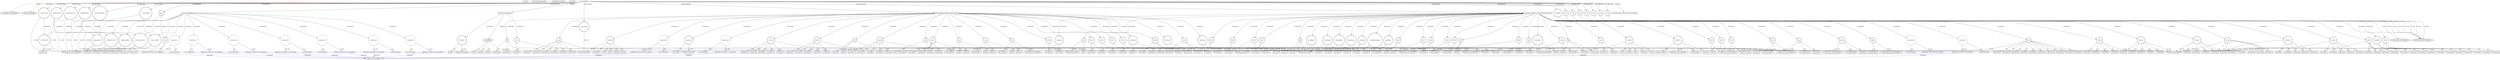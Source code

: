 digraph {
baseInfo[graphId=3269,category="extension_graph",isAnonymous=false,possibleRelation=true]
frameworkRelatedTypesInfo[0="javafx.application.Application",1="javafx.fxml.Initializable"]
possibleCollaborationsInfo[0="3269~CLIENT_METHOD_DECLARATION-INSTANTIATION-~javafx.application.Application javafx.fxml.Initializable ~javafx.event.EventHandler ~false~true"]
locationInfo[projectName="jasonwr-jhuep_ent_web_dev",filePath="/jasonwr-jhuep_ent_web_dev/jhuep_ent_web_dev-master/src/hw10/main/Retail.java",contextSignature="Retail",graphId="3269"]
0[label="hw10.main.Retail",vertexType="ROOT_CLIENT_CLASS_DECLARATION",isFrameworkType=false,color=red]
1[label="javafx.application.Application",vertexType="FRAMEWORK_CLASS_TYPE",isFrameworkType=true,peripheries=2]
2[label="javafx.fxml.Initializable",vertexType="FRAMEWORK_INTERFACE_TYPE",isFrameworkType=true,peripheries=2]
3[label="customerAddNew",vertexType="FIELD_DECLARATION",isFrameworkType=true,peripheries=2,shape=circle]
4[label="javafx.scene.control.MenuItem",vertexType="FRAMEWORK_CLASS_TYPE",isFrameworkType=true,peripheries=2]
5[label="customerListAll",vertexType="FIELD_DECLARATION",isFrameworkType=true,peripheries=2,shape=circle]
7[label="employeeAddNew",vertexType="FIELD_DECLARATION",isFrameworkType=true,peripheries=2,shape=circle]
9[label="employeeListAll",vertexType="FIELD_DECLARATION",isFrameworkType=true,peripheries=2,shape=circle]
11[label="merchandiseAddNew",vertexType="FIELD_DECLARATION",isFrameworkType=true,peripheries=2,shape=circle]
13[label="merchandiseListAll",vertexType="FIELD_DECLARATION",isFrameworkType=true,peripheries=2,shape=circle]
15[label="miexit",vertexType="FIELD_DECLARATION",isFrameworkType=true,peripheries=2,shape=circle]
17[label="primaryStage",vertexType="FIELD_DECLARATION",isFrameworkType=true,peripheries=2,shape=circle]
18[label="javafx.stage.Stage",vertexType="FRAMEWORK_CLASS_TYPE",isFrameworkType=true,peripheries=2]
19[label="retailtable",vertexType="FIELD_DECLARATION",isFrameworkType=true,peripheries=2,shape=circle]
20[label="javafx.scene.control.TableView",vertexType="FRAMEWORK_CLASS_TYPE",isFrameworkType=true,peripheries=2]
21[label="tcCol0",vertexType="FIELD_DECLARATION",isFrameworkType=true,peripheries=2,shape=circle]
22[label="javafx.scene.control.TableColumn",vertexType="FRAMEWORK_CLASS_TYPE",isFrameworkType=true,peripheries=2]
23[label="tcCol1",vertexType="FIELD_DECLARATION",isFrameworkType=true,peripheries=2,shape=circle]
25[label="tcCol2",vertexType="FIELD_DECLARATION",isFrameworkType=true,peripheries=2,shape=circle]
27[label="tcCol3",vertexType="FIELD_DECLARATION",isFrameworkType=true,peripheries=2,shape=circle]
29[label="tcCol4",vertexType="FIELD_DECLARATION",isFrameworkType=true,peripheries=2,shape=circle]
31[label="tcCol5",vertexType="FIELD_DECLARATION",isFrameworkType=true,peripheries=2,shape=circle]
33[label="tcCol6",vertexType="FIELD_DECLARATION",isFrameworkType=true,peripheries=2,shape=circle]
35[label="void start(javafx.stage.Stage)",vertexType="OVERRIDING_METHOD_DECLARATION",isFrameworkType=false,shape=box]
36[label="primaryStage",vertexType="PARAMETER_DECLARATION",isFrameworkType=true,peripheries=2]
38[label="FXMLLoader",vertexType="VARIABLE_EXPRESION",isFrameworkType=true,peripheries=2,shape=circle]
40[label="javafx.fxml.FXMLLoader",vertexType="FRAMEWORK_CLASS_TYPE",isFrameworkType=true,peripheries=2]
39[label="load()",vertexType="INSIDE_CALL",isFrameworkType=true,peripheries=2,shape=box]
42[label="scene",vertexType="VARIABLE_EXPRESION",isFrameworkType=true,peripheries=2,shape=circle]
43[label="javafx.scene.Scene",vertexType="FRAMEWORK_CLASS_TYPE",isFrameworkType=true,peripheries=2]
41[label="new Scene()",vertexType="CONSTRUCTOR_CALL",isFrameworkType=true,peripheries=2]
45[label="setScene()",vertexType="INSIDE_CALL",isFrameworkType=true,peripheries=2,shape=box]
47[label="setTitle()",vertexType="INSIDE_CALL",isFrameworkType=true,peripheries=2,shape=box]
49[label="show()",vertexType="INSIDE_CALL",isFrameworkType=true,peripheries=2,shape=box]
50[label="void initialize(java.net.URL,java.util.ResourceBundle)",vertexType="OVERRIDING_METHOD_DECLARATION",isFrameworkType=false,shape=box]
51[label="void popupPersonAddNew(java.lang.String,boolean,boolean)",vertexType="CLIENT_METHOD_DECLARATION",isFrameworkType=false,shape=box]
53[label="newStage",vertexType="VARIABLE_EXPRESION",isFrameworkType=true,peripheries=2,shape=circle]
52[label="new Stage()",vertexType="CONSTRUCTOR_CALL",isFrameworkType=true,peripheries=2]
56[label="comp",vertexType="VARIABLE_EXPRESION",isFrameworkType=true,peripheries=2,shape=circle]
57[label="javafx.scene.layout.VBox",vertexType="FRAMEWORK_CLASS_TYPE",isFrameworkType=true,peripheries=2]
55[label="new VBox()",vertexType="CONSTRUCTOR_CALL",isFrameworkType=true,peripheries=2]
59[label="titlebox",vertexType="VARIABLE_EXPRESION",isFrameworkType=true,peripheries=2,shape=circle]
60[label="javafx.scene.layout.HBox",vertexType="FRAMEWORK_CLASS_TYPE",isFrameworkType=true,peripheries=2]
58[label="new HBox()",vertexType="CONSTRUCTOR_CALL",isFrameworkType=true,peripheries=2]
62[label="setPadding()",vertexType="INSIDE_CALL",isFrameworkType=true,peripheries=2,shape=box]
64[label="VAR9",vertexType="VARIABLE_EXPRESION",isFrameworkType=true,peripheries=2,shape=circle]
65[label="javafx.geometry.Insets",vertexType="FRAMEWORK_CLASS_TYPE",isFrameworkType=true,peripheries=2]
63[label="new Insets()",vertexType="CONSTRUCTOR_CALL",isFrameworkType=true,peripheries=2]
67[label="setSpacing()",vertexType="INSIDE_CALL",isFrameworkType=true,peripheries=2,shape=box]
69[label="title",vertexType="VARIABLE_EXPRESION",isFrameworkType=true,peripheries=2,shape=circle]
70[label="javafx.scene.text.Text",vertexType="FRAMEWORK_CLASS_TYPE",isFrameworkType=true,peripheries=2]
68[label="new Text()",vertexType="CONSTRUCTOR_CALL",isFrameworkType=true,peripheries=2]
72[label="setFont()",vertexType="INSIDE_CALL",isFrameworkType=true,peripheries=2,shape=box]
73[label="Font",vertexType="VARIABLE_EXPRESION",isFrameworkType=true,peripheries=2,shape=circle]
75[label="javafx.scene.text.Font",vertexType="FRAMEWORK_CLASS_TYPE",isFrameworkType=true,peripheries=2]
74[label="font()",vertexType="INSIDE_CALL",isFrameworkType=true,peripheries=2,shape=box]
77[label="getChildren()",vertexType="INSIDE_CALL",isFrameworkType=true,peripheries=2,shape=box]
79[label="fnamebox",vertexType="VARIABLE_EXPRESION",isFrameworkType=true,peripheries=2,shape=circle]
78[label="new HBox()",vertexType="CONSTRUCTOR_CALL",isFrameworkType=true,peripheries=2]
82[label="setPadding()",vertexType="INSIDE_CALL",isFrameworkType=true,peripheries=2,shape=box]
84[label="VAR17",vertexType="VARIABLE_EXPRESION",isFrameworkType=true,peripheries=2,shape=circle]
83[label="new Insets()",vertexType="CONSTRUCTOR_CALL",isFrameworkType=true,peripheries=2]
87[label="setSpacing()",vertexType="INSIDE_CALL",isFrameworkType=true,peripheries=2,shape=box]
89[label="fnameDisplay",vertexType="VARIABLE_EXPRESION",isFrameworkType=true,peripheries=2,shape=circle]
88[label="new Text()",vertexType="CONSTRUCTOR_CALL",isFrameworkType=true,peripheries=2]
92[label="fname",vertexType="VARIABLE_EXPRESION",isFrameworkType=true,peripheries=2,shape=circle]
93[label="javafx.scene.control.TextField",vertexType="FRAMEWORK_CLASS_TYPE",isFrameworkType=true,peripheries=2]
91[label="new TextField()",vertexType="CONSTRUCTOR_CALL",isFrameworkType=true,peripheries=2]
95[label="getChildren()",vertexType="INSIDE_CALL",isFrameworkType=true,peripheries=2,shape=box]
97[label="getChildren()",vertexType="INSIDE_CALL",isFrameworkType=true,peripheries=2,shape=box]
99[label="lnamebox",vertexType="VARIABLE_EXPRESION",isFrameworkType=true,peripheries=2,shape=circle]
98[label="new HBox()",vertexType="CONSTRUCTOR_CALL",isFrameworkType=true,peripheries=2]
102[label="setPadding()",vertexType="INSIDE_CALL",isFrameworkType=true,peripheries=2,shape=box]
104[label="VAR25",vertexType="VARIABLE_EXPRESION",isFrameworkType=true,peripheries=2,shape=circle]
103[label="new Insets()",vertexType="CONSTRUCTOR_CALL",isFrameworkType=true,peripheries=2]
107[label="setSpacing()",vertexType="INSIDE_CALL",isFrameworkType=true,peripheries=2,shape=box]
109[label="lnameDisplay",vertexType="VARIABLE_EXPRESION",isFrameworkType=true,peripheries=2,shape=circle]
108[label="new Text()",vertexType="CONSTRUCTOR_CALL",isFrameworkType=true,peripheries=2]
112[label="lname",vertexType="VARIABLE_EXPRESION",isFrameworkType=true,peripheries=2,shape=circle]
111[label="new TextField()",vertexType="CONSTRUCTOR_CALL",isFrameworkType=true,peripheries=2]
115[label="getChildren()",vertexType="INSIDE_CALL",isFrameworkType=true,peripheries=2,shape=box]
117[label="getChildren()",vertexType="INSIDE_CALL",isFrameworkType=true,peripheries=2,shape=box]
119[label="citybox",vertexType="VARIABLE_EXPRESION",isFrameworkType=true,peripheries=2,shape=circle]
118[label="new HBox()",vertexType="CONSTRUCTOR_CALL",isFrameworkType=true,peripheries=2]
122[label="setPadding()",vertexType="INSIDE_CALL",isFrameworkType=true,peripheries=2,shape=box]
124[label="VAR33",vertexType="VARIABLE_EXPRESION",isFrameworkType=true,peripheries=2,shape=circle]
123[label="new Insets()",vertexType="CONSTRUCTOR_CALL",isFrameworkType=true,peripheries=2]
127[label="setSpacing()",vertexType="INSIDE_CALL",isFrameworkType=true,peripheries=2,shape=box]
129[label="cityDisplay",vertexType="VARIABLE_EXPRESION",isFrameworkType=true,peripheries=2,shape=circle]
128[label="new Text()",vertexType="CONSTRUCTOR_CALL",isFrameworkType=true,peripheries=2]
132[label="city",vertexType="VARIABLE_EXPRESION",isFrameworkType=true,peripheries=2,shape=circle]
131[label="new TextField()",vertexType="CONSTRUCTOR_CALL",isFrameworkType=true,peripheries=2]
135[label="getChildren()",vertexType="INSIDE_CALL",isFrameworkType=true,peripheries=2,shape=box]
137[label="getChildren()",vertexType="INSIDE_CALL",isFrameworkType=true,peripheries=2,shape=box]
139[label="addressbox",vertexType="VARIABLE_EXPRESION",isFrameworkType=true,peripheries=2,shape=circle]
138[label="new HBox()",vertexType="CONSTRUCTOR_CALL",isFrameworkType=true,peripheries=2]
142[label="setPadding()",vertexType="INSIDE_CALL",isFrameworkType=true,peripheries=2,shape=box]
144[label="VAR41",vertexType="VARIABLE_EXPRESION",isFrameworkType=true,peripheries=2,shape=circle]
143[label="new Insets()",vertexType="CONSTRUCTOR_CALL",isFrameworkType=true,peripheries=2]
147[label="setSpacing()",vertexType="INSIDE_CALL",isFrameworkType=true,peripheries=2,shape=box]
149[label="streetAddressDisplay",vertexType="VARIABLE_EXPRESION",isFrameworkType=true,peripheries=2,shape=circle]
148[label="new Text()",vertexType="CONSTRUCTOR_CALL",isFrameworkType=true,peripheries=2]
152[label="streetAddress",vertexType="VARIABLE_EXPRESION",isFrameworkType=true,peripheries=2,shape=circle]
151[label="new TextField()",vertexType="CONSTRUCTOR_CALL",isFrameworkType=true,peripheries=2]
155[label="getChildren()",vertexType="INSIDE_CALL",isFrameworkType=true,peripheries=2,shape=box]
157[label="getChildren()",vertexType="INSIDE_CALL",isFrameworkType=true,peripheries=2,shape=box]
159[label="statebox",vertexType="VARIABLE_EXPRESION",isFrameworkType=true,peripheries=2,shape=circle]
158[label="new HBox()",vertexType="CONSTRUCTOR_CALL",isFrameworkType=true,peripheries=2]
162[label="stateDisplay",vertexType="VARIABLE_EXPRESION",isFrameworkType=true,peripheries=2,shape=circle]
161[label="new Text()",vertexType="CONSTRUCTOR_CALL",isFrameworkType=true,peripheries=2]
165[label="statesMenu",vertexType="VARIABLE_EXPRESION",isFrameworkType=true,peripheries=2,shape=circle]
166[label="javafx.scene.control.ChoiceBox",vertexType="FRAMEWORK_CLASS_TYPE",isFrameworkType=true,peripheries=2]
164[label="new ChoiceBox()",vertexType="CONSTRUCTOR_CALL",isFrameworkType=true,peripheries=2]
167[label="VAR50",vertexType="VARIABLE_EXPRESION",isFrameworkType=true,peripheries=2,shape=circle]
169[label="javafx.collections.ObservableList",vertexType="FRAMEWORK_INTERFACE_TYPE",isFrameworkType=true,peripheries=2]
168[label="addAll()",vertexType="INSIDE_CALL",isFrameworkType=true,peripheries=2,shape=box]
171[label="getItems()",vertexType="INSIDE_CALL",isFrameworkType=true,peripheries=2,shape=box]
173[label="setPadding()",vertexType="INSIDE_CALL",isFrameworkType=true,peripheries=2,shape=box]
175[label="VAR53",vertexType="VARIABLE_EXPRESION",isFrameworkType=true,peripheries=2,shape=circle]
174[label="new Insets()",vertexType="CONSTRUCTOR_CALL",isFrameworkType=true,peripheries=2]
178[label="setSpacing()",vertexType="INSIDE_CALL",isFrameworkType=true,peripheries=2,shape=box]
180[label="getChildren()",vertexType="INSIDE_CALL",isFrameworkType=true,peripheries=2,shape=box]
182[label="getChildren()",vertexType="INSIDE_CALL",isFrameworkType=true,peripheries=2,shape=box]
184[label="zipbox",vertexType="VARIABLE_EXPRESION",isFrameworkType=true,peripheries=2,shape=circle]
183[label="new HBox()",vertexType="CONSTRUCTOR_CALL",isFrameworkType=true,peripheries=2]
187[label="setPadding()",vertexType="INSIDE_CALL",isFrameworkType=true,peripheries=2,shape=box]
189[label="VAR59",vertexType="VARIABLE_EXPRESION",isFrameworkType=true,peripheries=2,shape=circle]
188[label="new Insets()",vertexType="CONSTRUCTOR_CALL",isFrameworkType=true,peripheries=2]
192[label="setSpacing()",vertexType="INSIDE_CALL",isFrameworkType=true,peripheries=2,shape=box]
194[label="zipcode",vertexType="VARIABLE_EXPRESION",isFrameworkType=true,peripheries=2,shape=circle]
193[label="new TextField()",vertexType="CONSTRUCTOR_CALL",isFrameworkType=true,peripheries=2]
197[label="zipcodeDisplay",vertexType="VARIABLE_EXPRESION",isFrameworkType=true,peripheries=2,shape=circle]
196[label="new Text()",vertexType="CONSTRUCTOR_CALL",isFrameworkType=true,peripheries=2]
200[label="getChildren()",vertexType="INSIDE_CALL",isFrameworkType=true,peripheries=2,shape=box]
202[label="getChildren()",vertexType="INSIDE_CALL",isFrameworkType=true,peripheries=2,shape=box]
204[label="genderbox",vertexType="VARIABLE_EXPRESION",isFrameworkType=true,peripheries=2,shape=circle]
203[label="new HBox()",vertexType="CONSTRUCTOR_CALL",isFrameworkType=true,peripheries=2]
207[label="setPadding()",vertexType="INSIDE_CALL",isFrameworkType=true,peripheries=2,shape=box]
209[label="VAR67",vertexType="VARIABLE_EXPRESION",isFrameworkType=true,peripheries=2,shape=circle]
208[label="new Insets()",vertexType="CONSTRUCTOR_CALL",isFrameworkType=true,peripheries=2]
212[label="setSpacing()",vertexType="INSIDE_CALL",isFrameworkType=true,peripheries=2,shape=box]
214[label="genderDisplay",vertexType="VARIABLE_EXPRESION",isFrameworkType=true,peripheries=2,shape=circle]
213[label="new Text()",vertexType="CONSTRUCTOR_CALL",isFrameworkType=true,peripheries=2]
217[label="male",vertexType="VARIABLE_EXPRESION",isFrameworkType=true,peripheries=2,shape=circle]
218[label="javafx.scene.control.RadioButton",vertexType="FRAMEWORK_CLASS_TYPE",isFrameworkType=true,peripheries=2]
216[label="new RadioButton()",vertexType="CONSTRUCTOR_CALL",isFrameworkType=true,peripheries=2]
220[label="setSelected()",vertexType="INSIDE_CALL",isFrameworkType=true,peripheries=2,shape=box]
222[label="female",vertexType="VARIABLE_EXPRESION",isFrameworkType=true,peripheries=2,shape=circle]
221[label="new RadioButton()",vertexType="CONSTRUCTOR_CALL",isFrameworkType=true,peripheries=2]
225[label="genders",vertexType="VARIABLE_EXPRESION",isFrameworkType=true,peripheries=2,shape=circle]
226[label="javafx.scene.control.ToggleGroup",vertexType="FRAMEWORK_CLASS_TYPE",isFrameworkType=true,peripheries=2]
224[label="new ToggleGroup()",vertexType="CONSTRUCTOR_CALL",isFrameworkType=true,peripheries=2]
227[label="VAR74",vertexType="VARIABLE_EXPRESION",isFrameworkType=true,peripheries=2,shape=circle]
228[label="addAll()",vertexType="INSIDE_CALL",isFrameworkType=true,peripheries=2,shape=box]
231[label="getToggles()",vertexType="INSIDE_CALL",isFrameworkType=true,peripheries=2,shape=box]
233[label="getChildren()",vertexType="INSIDE_CALL",isFrameworkType=true,peripheries=2,shape=box]
234[label="VAR77",vertexType="VARIABLE_EXPRESION",isFrameworkType=true,peripheries=2,shape=circle]
235[label="addAll()",vertexType="INSIDE_CALL",isFrameworkType=true,peripheries=2,shape=box]
238[label="getChildren()",vertexType="INSIDE_CALL",isFrameworkType=true,peripheries=2,shape=box]
240[label="buttons",vertexType="VARIABLE_EXPRESION",isFrameworkType=true,peripheries=2,shape=circle]
239[label="new HBox()",vertexType="CONSTRUCTOR_CALL",isFrameworkType=true,peripheries=2]
243[label="setPadding()",vertexType="INSIDE_CALL",isFrameworkType=true,peripheries=2,shape=box]
245[label="VAR81",vertexType="VARIABLE_EXPRESION",isFrameworkType=true,peripheries=2,shape=circle]
244[label="new Insets()",vertexType="CONSTRUCTOR_CALL",isFrameworkType=true,peripheries=2]
248[label="setSpacing()",vertexType="INSIDE_CALL",isFrameworkType=true,peripheries=2,shape=box]
250[label="ok",vertexType="VARIABLE_EXPRESION",isFrameworkType=true,peripheries=2,shape=circle]
251[label="javafx.scene.control.Button",vertexType="FRAMEWORK_CLASS_TYPE",isFrameworkType=true,peripheries=2]
249[label="new Button()",vertexType="CONSTRUCTOR_CALL",isFrameworkType=true,peripheries=2]
253[label="setOnAction()",vertexType="INSIDE_CALL",isFrameworkType=true,peripheries=2,shape=box]
255[label="anonymous85",vertexType="VARIABLE_EXPRESION",isFrameworkType=false,shape=circle]
256[label="REFERENCE_ANONYMOUS_DECLARATION",vertexType="REFERENCE_ANONYMOUS_DECLARATION",isFrameworkType=false,color=blue]
257[label="javafx.event.EventHandler",vertexType="FRAMEWORK_INTERFACE_TYPE",isFrameworkType=true,peripheries=2]
254[label="new EventHandler()",vertexType="CONSTRUCTOR_CALL",isFrameworkType=false]
259[label="isSelected()",vertexType="INSIDE_CALL",isFrameworkType=true,peripheries=2,shape=box]
261[label="getText()",vertexType="INSIDE_CALL",isFrameworkType=true,peripheries=2,shape=box]
263[label="getText()",vertexType="INSIDE_CALL",isFrameworkType=true,peripheries=2,shape=box]
265[label="getText()",vertexType="INSIDE_CALL",isFrameworkType=true,peripheries=2,shape=box]
267[label="getText()",vertexType="INSIDE_CALL",isFrameworkType=true,peripheries=2,shape=box]
268[label="VAR91",vertexType="VARIABLE_EXPRESION",isFrameworkType=true,peripheries=2,shape=circle]
270[label="javafx.scene.control.SelectionModel",vertexType="FRAMEWORK_CLASS_TYPE",isFrameworkType=true,peripheries=2]
269[label="getSelectedItem()",vertexType="INSIDE_CALL",isFrameworkType=true,peripheries=2,shape=box]
272[label="getSelectionModel()",vertexType="INSIDE_CALL",isFrameworkType=true,peripheries=2,shape=box]
274[label="getText()",vertexType="INSIDE_CALL",isFrameworkType=true,peripheries=2,shape=box]
276[label="close()",vertexType="INSIDE_CALL",isFrameworkType=true,peripheries=2,shape=box]
278[label="cancel",vertexType="VARIABLE_EXPRESION",isFrameworkType=true,peripheries=2,shape=circle]
277[label="new Button()",vertexType="CONSTRUCTOR_CALL",isFrameworkType=true,peripheries=2]
281[label="setOnAction()",vertexType="INSIDE_CALL",isFrameworkType=true,peripheries=2,shape=box]
283[label="anonymous97",vertexType="VARIABLE_EXPRESION",isFrameworkType=false,shape=circle]
284[label="REFERENCE_ANONYMOUS_DECLARATION",vertexType="REFERENCE_ANONYMOUS_DECLARATION",isFrameworkType=false,color=blue]
282[label="new EventHandler()",vertexType="CONSTRUCTOR_CALL",isFrameworkType=false]
287[label="close()",vertexType="INSIDE_CALL",isFrameworkType=true,peripheries=2,shape=box]
289[label="getChildren()",vertexType="INSIDE_CALL",isFrameworkType=true,peripheries=2,shape=box]
291[label="getChildren()",vertexType="INSIDE_CALL",isFrameworkType=true,peripheries=2,shape=box]
293[label="getChildren()",vertexType="INSIDE_CALL",isFrameworkType=true,peripheries=2,shape=box]
295[label="getChildren()",vertexType="INSIDE_CALL",isFrameworkType=true,peripheries=2,shape=box]
297[label="getChildren()",vertexType="INSIDE_CALL",isFrameworkType=true,peripheries=2,shape=box]
299[label="getChildren()",vertexType="INSIDE_CALL",isFrameworkType=true,peripheries=2,shape=box]
301[label="getChildren()",vertexType="INSIDE_CALL",isFrameworkType=true,peripheries=2,shape=box]
303[label="getChildren()",vertexType="INSIDE_CALL",isFrameworkType=true,peripheries=2,shape=box]
305[label="getChildren()",vertexType="INSIDE_CALL",isFrameworkType=true,peripheries=2,shape=box]
307[label="getChildren()",vertexType="INSIDE_CALL",isFrameworkType=true,peripheries=2,shape=box]
309[label="getChildren()",vertexType="INSIDE_CALL",isFrameworkType=true,peripheries=2,shape=box]
311[label="stageScene",vertexType="VARIABLE_EXPRESION",isFrameworkType=true,peripheries=2,shape=circle]
310[label="new Scene()",vertexType="CONSTRUCTOR_CALL",isFrameworkType=true,peripheries=2]
314[label="setScene()",vertexType="INSIDE_CALL",isFrameworkType=true,peripheries=2,shape=box]
316[label="show()",vertexType="INSIDE_CALL",isFrameworkType=true,peripheries=2,shape=box]
410[label="void popupMerchandiseAddNew(java.lang.String)",vertexType="CLIENT_METHOD_DECLARATION",isFrameworkType=false,shape=box]
412[label="newStage",vertexType="VARIABLE_EXPRESION",isFrameworkType=true,peripheries=2,shape=circle]
411[label="new Stage()",vertexType="CONSTRUCTOR_CALL",isFrameworkType=true,peripheries=2]
415[label="comp",vertexType="VARIABLE_EXPRESION",isFrameworkType=true,peripheries=2,shape=circle]
414[label="new VBox()",vertexType="CONSTRUCTOR_CALL",isFrameworkType=true,peripheries=2]
418[label="titlebox",vertexType="VARIABLE_EXPRESION",isFrameworkType=true,peripheries=2,shape=circle]
417[label="new HBox()",vertexType="CONSTRUCTOR_CALL",isFrameworkType=true,peripheries=2]
421[label="setPadding()",vertexType="INSIDE_CALL",isFrameworkType=true,peripheries=2,shape=box]
423[label="VAR150",vertexType="VARIABLE_EXPRESION",isFrameworkType=true,peripheries=2,shape=circle]
422[label="new Insets()",vertexType="CONSTRUCTOR_CALL",isFrameworkType=true,peripheries=2]
426[label="setSpacing()",vertexType="INSIDE_CALL",isFrameworkType=true,peripheries=2,shape=box]
428[label="title",vertexType="VARIABLE_EXPRESION",isFrameworkType=true,peripheries=2,shape=circle]
427[label="new Text()",vertexType="CONSTRUCTOR_CALL",isFrameworkType=true,peripheries=2]
431[label="setFont()",vertexType="INSIDE_CALL",isFrameworkType=true,peripheries=2,shape=box]
432[label="Font",vertexType="VARIABLE_EXPRESION",isFrameworkType=true,peripheries=2,shape=circle]
433[label="font()",vertexType="INSIDE_CALL",isFrameworkType=true,peripheries=2,shape=box]
436[label="getChildren()",vertexType="INSIDE_CALL",isFrameworkType=true,peripheries=2,shape=box]
438[label="namebox",vertexType="VARIABLE_EXPRESION",isFrameworkType=true,peripheries=2,shape=circle]
437[label="new HBox()",vertexType="CONSTRUCTOR_CALL",isFrameworkType=true,peripheries=2]
441[label="setPadding()",vertexType="INSIDE_CALL",isFrameworkType=true,peripheries=2,shape=box]
443[label="VAR158",vertexType="VARIABLE_EXPRESION",isFrameworkType=true,peripheries=2,shape=circle]
442[label="new Insets()",vertexType="CONSTRUCTOR_CALL",isFrameworkType=true,peripheries=2]
446[label="setSpacing()",vertexType="INSIDE_CALL",isFrameworkType=true,peripheries=2,shape=box]
448[label="nameDisplay",vertexType="VARIABLE_EXPRESION",isFrameworkType=true,peripheries=2,shape=circle]
447[label="new Text()",vertexType="CONSTRUCTOR_CALL",isFrameworkType=true,peripheries=2]
451[label="name",vertexType="VARIABLE_EXPRESION",isFrameworkType=true,peripheries=2,shape=circle]
450[label="new TextField()",vertexType="CONSTRUCTOR_CALL",isFrameworkType=true,peripheries=2]
454[label="getChildren()",vertexType="INSIDE_CALL",isFrameworkType=true,peripheries=2,shape=box]
456[label="getChildren()",vertexType="INSIDE_CALL",isFrameworkType=true,peripheries=2,shape=box]
458[label="pricebox",vertexType="VARIABLE_EXPRESION",isFrameworkType=true,peripheries=2,shape=circle]
457[label="new HBox()",vertexType="CONSTRUCTOR_CALL",isFrameworkType=true,peripheries=2]
461[label="setPadding()",vertexType="INSIDE_CALL",isFrameworkType=true,peripheries=2,shape=box]
463[label="VAR166",vertexType="VARIABLE_EXPRESION",isFrameworkType=true,peripheries=2,shape=circle]
462[label="new Insets()",vertexType="CONSTRUCTOR_CALL",isFrameworkType=true,peripheries=2]
466[label="setSpacing()",vertexType="INSIDE_CALL",isFrameworkType=true,peripheries=2,shape=box]
468[label="priceDisplay",vertexType="VARIABLE_EXPRESION",isFrameworkType=true,peripheries=2,shape=circle]
467[label="new Text()",vertexType="CONSTRUCTOR_CALL",isFrameworkType=true,peripheries=2]
471[label="price",vertexType="VARIABLE_EXPRESION",isFrameworkType=true,peripheries=2,shape=circle]
470[label="new TextField()",vertexType="CONSTRUCTOR_CALL",isFrameworkType=true,peripheries=2]
474[label="getChildren()",vertexType="INSIDE_CALL",isFrameworkType=true,peripheries=2,shape=box]
476[label="getChildren()",vertexType="INSIDE_CALL",isFrameworkType=true,peripheries=2,shape=box]
478[label="descbox",vertexType="VARIABLE_EXPRESION",isFrameworkType=true,peripheries=2,shape=circle]
477[label="new HBox()",vertexType="CONSTRUCTOR_CALL",isFrameworkType=true,peripheries=2]
481[label="setPadding()",vertexType="INSIDE_CALL",isFrameworkType=true,peripheries=2,shape=box]
483[label="VAR174",vertexType="VARIABLE_EXPRESION",isFrameworkType=true,peripheries=2,shape=circle]
482[label="new Insets()",vertexType="CONSTRUCTOR_CALL",isFrameworkType=true,peripheries=2]
486[label="setSpacing()",vertexType="INSIDE_CALL",isFrameworkType=true,peripheries=2,shape=box]
488[label="descDisplay",vertexType="VARIABLE_EXPRESION",isFrameworkType=true,peripheries=2,shape=circle]
487[label="new Text()",vertexType="CONSTRUCTOR_CALL",isFrameworkType=true,peripheries=2]
491[label="desc",vertexType="VARIABLE_EXPRESION",isFrameworkType=true,peripheries=2,shape=circle]
492[label="javafx.scene.control.TextArea",vertexType="FRAMEWORK_CLASS_TYPE",isFrameworkType=true,peripheries=2]
490[label="new TextArea()",vertexType="CONSTRUCTOR_CALL",isFrameworkType=true,peripheries=2]
494[label="getChildren()",vertexType="INSIDE_CALL",isFrameworkType=true,peripheries=2,shape=box]
496[label="getChildren()",vertexType="INSIDE_CALL",isFrameworkType=true,peripheries=2,shape=box]
498[label="buttons",vertexType="VARIABLE_EXPRESION",isFrameworkType=true,peripheries=2,shape=circle]
497[label="new HBox()",vertexType="CONSTRUCTOR_CALL",isFrameworkType=true,peripheries=2]
501[label="setPadding()",vertexType="INSIDE_CALL",isFrameworkType=true,peripheries=2,shape=box]
503[label="VAR182",vertexType="VARIABLE_EXPRESION",isFrameworkType=true,peripheries=2,shape=circle]
502[label="new Insets()",vertexType="CONSTRUCTOR_CALL",isFrameworkType=true,peripheries=2]
506[label="setSpacing()",vertexType="INSIDE_CALL",isFrameworkType=true,peripheries=2,shape=box]
508[label="ok",vertexType="VARIABLE_EXPRESION",isFrameworkType=true,peripheries=2,shape=circle]
507[label="new Button()",vertexType="CONSTRUCTOR_CALL",isFrameworkType=true,peripheries=2]
511[label="setOnAction()",vertexType="INSIDE_CALL",isFrameworkType=true,peripheries=2,shape=box]
513[label="anonymous186",vertexType="VARIABLE_EXPRESION",isFrameworkType=false,shape=circle]
514[label="REFERENCE_ANONYMOUS_DECLARATION",vertexType="REFERENCE_ANONYMOUS_DECLARATION",isFrameworkType=false,color=blue]
512[label="new EventHandler()",vertexType="CONSTRUCTOR_CALL",isFrameworkType=false]
517[label="getText()",vertexType="INSIDE_CALL",isFrameworkType=true,peripheries=2,shape=box]
519[label="getText()",vertexType="INSIDE_CALL",isFrameworkType=true,peripheries=2,shape=box]
521[label="getText()",vertexType="INSIDE_CALL",isFrameworkType=true,peripheries=2,shape=box]
523[label="getText()",vertexType="INSIDE_CALL",isFrameworkType=true,peripheries=2,shape=box]
525[label="getText()",vertexType="INSIDE_CALL",isFrameworkType=true,peripheries=2,shape=box]
527[label="getText()",vertexType="INSIDE_CALL",isFrameworkType=true,peripheries=2,shape=box]
529[label="close()",vertexType="INSIDE_CALL",isFrameworkType=true,peripheries=2,shape=box]
531[label="cancel",vertexType="VARIABLE_EXPRESION",isFrameworkType=true,peripheries=2,shape=circle]
530[label="new Button()",vertexType="CONSTRUCTOR_CALL",isFrameworkType=true,peripheries=2]
534[label="setOnAction()",vertexType="INSIDE_CALL",isFrameworkType=true,peripheries=2,shape=box]
536[label="anonymous196",vertexType="VARIABLE_EXPRESION",isFrameworkType=false,shape=circle]
537[label="REFERENCE_ANONYMOUS_DECLARATION",vertexType="REFERENCE_ANONYMOUS_DECLARATION",isFrameworkType=false,color=blue]
535[label="new EventHandler()",vertexType="CONSTRUCTOR_CALL",isFrameworkType=false]
540[label="close()",vertexType="INSIDE_CALL",isFrameworkType=true,peripheries=2,shape=box]
542[label="getChildren()",vertexType="INSIDE_CALL",isFrameworkType=true,peripheries=2,shape=box]
544[label="getChildren()",vertexType="INSIDE_CALL",isFrameworkType=true,peripheries=2,shape=box]
546[label="getChildren()",vertexType="INSIDE_CALL",isFrameworkType=true,peripheries=2,shape=box]
548[label="getChildren()",vertexType="INSIDE_CALL",isFrameworkType=true,peripheries=2,shape=box]
550[label="getChildren()",vertexType="INSIDE_CALL",isFrameworkType=true,peripheries=2,shape=box]
552[label="getChildren()",vertexType="INSIDE_CALL",isFrameworkType=true,peripheries=2,shape=box]
554[label="getChildren()",vertexType="INSIDE_CALL",isFrameworkType=true,peripheries=2,shape=box]
556[label="stageScene",vertexType="VARIABLE_EXPRESION",isFrameworkType=true,peripheries=2,shape=circle]
555[label="new Scene()",vertexType="CONSTRUCTOR_CALL",isFrameworkType=true,peripheries=2]
559[label="setScene()",vertexType="INSIDE_CALL",isFrameworkType=true,peripheries=2,shape=box]
561[label="show()",vertexType="INSIDE_CALL",isFrameworkType=true,peripheries=2,shape=box]
562[label="void setEvents()",vertexType="CLIENT_METHOD_DECLARATION",isFrameworkType=false,shape=box]
563[label="miexit",vertexType="VARIABLE_EXPRESION",isFrameworkType=true,peripheries=2,shape=circle]
564[label="setOnAction()",vertexType="INSIDE_CALL",isFrameworkType=true,peripheries=2,shape=box]
567[label="anonymous209",vertexType="VARIABLE_EXPRESION",isFrameworkType=false,shape=circle]
568[label="REFERENCE_ANONYMOUS_DECLARATION",vertexType="REFERENCE_ANONYMOUS_DECLARATION",isFrameworkType=false,color=blue]
566[label="new EventHandler()",vertexType="CONSTRUCTOR_CALL",isFrameworkType=false]
570[label="customerAddNew",vertexType="VARIABLE_EXPRESION",isFrameworkType=true,peripheries=2,shape=circle]
571[label="setOnAction()",vertexType="INSIDE_CALL",isFrameworkType=true,peripheries=2,shape=box]
574[label="anonymous211",vertexType="VARIABLE_EXPRESION",isFrameworkType=false,shape=circle]
575[label="REFERENCE_ANONYMOUS_DECLARATION",vertexType="REFERENCE_ANONYMOUS_DECLARATION",isFrameworkType=false,color=blue]
573[label="new EventHandler()",vertexType="CONSTRUCTOR_CALL",isFrameworkType=false]
577[label="customerListAll",vertexType="VARIABLE_EXPRESION",isFrameworkType=true,peripheries=2,shape=circle]
578[label="setOnAction()",vertexType="INSIDE_CALL",isFrameworkType=true,peripheries=2,shape=box]
581[label="anonymous213",vertexType="VARIABLE_EXPRESION",isFrameworkType=false,shape=circle]
582[label="REFERENCE_ANONYMOUS_DECLARATION",vertexType="REFERENCE_ANONYMOUS_DECLARATION",isFrameworkType=false,color=blue]
580[label="new EventHandler()",vertexType="CONSTRUCTOR_CALL",isFrameworkType=false]
584[label="employeeAddNew",vertexType="VARIABLE_EXPRESION",isFrameworkType=true,peripheries=2,shape=circle]
585[label="setOnAction()",vertexType="INSIDE_CALL",isFrameworkType=true,peripheries=2,shape=box]
588[label="anonymous215",vertexType="VARIABLE_EXPRESION",isFrameworkType=false,shape=circle]
589[label="REFERENCE_ANONYMOUS_DECLARATION",vertexType="REFERENCE_ANONYMOUS_DECLARATION",isFrameworkType=false,color=blue]
587[label="new EventHandler()",vertexType="CONSTRUCTOR_CALL",isFrameworkType=false]
591[label="employeeListAll",vertexType="VARIABLE_EXPRESION",isFrameworkType=true,peripheries=2,shape=circle]
592[label="setOnAction()",vertexType="INSIDE_CALL",isFrameworkType=true,peripheries=2,shape=box]
595[label="anonymous217",vertexType="VARIABLE_EXPRESION",isFrameworkType=false,shape=circle]
596[label="REFERENCE_ANONYMOUS_DECLARATION",vertexType="REFERENCE_ANONYMOUS_DECLARATION",isFrameworkType=false,color=blue]
594[label="new EventHandler()",vertexType="CONSTRUCTOR_CALL",isFrameworkType=false]
598[label="merchandiseAddNew",vertexType="VARIABLE_EXPRESION",isFrameworkType=true,peripheries=2,shape=circle]
599[label="setOnAction()",vertexType="INSIDE_CALL",isFrameworkType=true,peripheries=2,shape=box]
602[label="anonymous219",vertexType="VARIABLE_EXPRESION",isFrameworkType=false,shape=circle]
603[label="REFERENCE_ANONYMOUS_DECLARATION",vertexType="REFERENCE_ANONYMOUS_DECLARATION",isFrameworkType=false,color=blue]
601[label="new EventHandler()",vertexType="CONSTRUCTOR_CALL",isFrameworkType=false]
605[label="merchandiseListAll",vertexType="VARIABLE_EXPRESION",isFrameworkType=true,peripheries=2,shape=circle]
606[label="setOnAction()",vertexType="INSIDE_CALL",isFrameworkType=true,peripheries=2,shape=box]
609[label="anonymous221",vertexType="VARIABLE_EXPRESION",isFrameworkType=false,shape=circle]
610[label="REFERENCE_ANONYMOUS_DECLARATION",vertexType="REFERENCE_ANONYMOUS_DECLARATION",isFrameworkType=false,color=blue]
608[label="new EventHandler()",vertexType="CONSTRUCTOR_CALL",isFrameworkType=false]
0->1[label="EXTEND",color=red]
0->2[label="IMPLEMENT",color=red]
0->3[label="DECLARE_FIELD"]
3->4[label="OF_TYPE"]
0->5[label="DECLARE_FIELD"]
5->4[label="OF_TYPE"]
0->7[label="DECLARE_FIELD"]
7->4[label="OF_TYPE"]
0->9[label="DECLARE_FIELD"]
9->4[label="OF_TYPE"]
0->11[label="DECLARE_FIELD"]
11->4[label="OF_TYPE"]
0->13[label="DECLARE_FIELD"]
13->4[label="OF_TYPE"]
0->15[label="DECLARE_FIELD"]
15->4[label="OF_TYPE"]
0->17[label="DECLARE_FIELD"]
17->18[label="OF_TYPE"]
0->19[label="DECLARE_FIELD"]
19->20[label="OF_TYPE"]
0->21[label="DECLARE_FIELD"]
21->22[label="OF_TYPE"]
0->23[label="DECLARE_FIELD"]
23->22[label="OF_TYPE"]
0->25[label="DECLARE_FIELD"]
25->22[label="OF_TYPE"]
0->27[label="DECLARE_FIELD"]
27->22[label="OF_TYPE"]
0->29[label="DECLARE_FIELD"]
29->22[label="OF_TYPE"]
0->31[label="DECLARE_FIELD"]
31->22[label="OF_TYPE"]
0->33[label="DECLARE_FIELD"]
33->22[label="OF_TYPE"]
0->35[label="OVERRIDE"]
36->18[label="OF_TYPE"]
35->36[label="PARAMETER"]
35->38[label="INSTANTIATE"]
38->40[label="OF_TYPE"]
38->39[label="CALL"]
35->42[label="INSTANTIATE"]
42->43[label="OF_TYPE"]
42->41[label="CALL"]
36->45[label="CALL"]
36->47[label="CALL"]
36->49[label="CALL"]
0->50[label="OVERRIDE"]
0->51[label="DECLARE_METHOD"]
51->53[label="INSTANTIATE"]
53->18[label="OF_TYPE"]
53->52[label="CALL"]
51->56[label="INSTANTIATE"]
56->57[label="OF_TYPE"]
56->55[label="CALL"]
51->59[label="INSTANTIATE"]
59->60[label="OF_TYPE"]
59->58[label="CALL"]
59->62[label="CALL"]
51->64[label="INSTANTIATE"]
64->65[label="OF_TYPE"]
64->63[label="CALL"]
59->67[label="CALL"]
51->69[label="INSTANTIATE"]
69->70[label="OF_TYPE"]
69->68[label="CALL"]
69->72[label="CALL"]
51->73[label="INSTANTIATE"]
73->75[label="OF_TYPE"]
73->74[label="CALL"]
59->77[label="CALL"]
51->79[label="INSTANTIATE"]
79->60[label="OF_TYPE"]
79->78[label="CALL"]
79->82[label="CALL"]
51->84[label="INSTANTIATE"]
84->65[label="OF_TYPE"]
84->83[label="CALL"]
79->87[label="CALL"]
51->89[label="INSTANTIATE"]
89->70[label="OF_TYPE"]
89->88[label="CALL"]
51->92[label="INSTANTIATE"]
92->93[label="OF_TYPE"]
92->91[label="CALL"]
79->95[label="CALL"]
79->97[label="CALL"]
51->99[label="INSTANTIATE"]
99->60[label="OF_TYPE"]
99->98[label="CALL"]
99->102[label="CALL"]
51->104[label="INSTANTIATE"]
104->65[label="OF_TYPE"]
104->103[label="CALL"]
99->107[label="CALL"]
51->109[label="INSTANTIATE"]
109->70[label="OF_TYPE"]
109->108[label="CALL"]
51->112[label="INSTANTIATE"]
112->93[label="OF_TYPE"]
112->111[label="CALL"]
99->115[label="CALL"]
99->117[label="CALL"]
51->119[label="INSTANTIATE"]
119->60[label="OF_TYPE"]
119->118[label="CALL"]
119->122[label="CALL"]
51->124[label="INSTANTIATE"]
124->65[label="OF_TYPE"]
124->123[label="CALL"]
119->127[label="CALL"]
51->129[label="INSTANTIATE"]
129->70[label="OF_TYPE"]
129->128[label="CALL"]
51->132[label="INSTANTIATE"]
132->93[label="OF_TYPE"]
132->131[label="CALL"]
119->135[label="CALL"]
119->137[label="CALL"]
51->139[label="INSTANTIATE"]
139->60[label="OF_TYPE"]
139->138[label="CALL"]
139->142[label="CALL"]
51->144[label="INSTANTIATE"]
144->65[label="OF_TYPE"]
144->143[label="CALL"]
139->147[label="CALL"]
51->149[label="INSTANTIATE"]
149->70[label="OF_TYPE"]
149->148[label="CALL"]
51->152[label="INSTANTIATE"]
152->93[label="OF_TYPE"]
152->151[label="CALL"]
139->155[label="CALL"]
139->157[label="CALL"]
51->159[label="INSTANTIATE"]
159->60[label="OF_TYPE"]
159->158[label="CALL"]
51->162[label="INSTANTIATE"]
162->70[label="OF_TYPE"]
162->161[label="CALL"]
51->165[label="INSTANTIATE"]
165->166[label="OF_TYPE"]
165->164[label="CALL"]
51->167[label="INSTANTIATE"]
167->169[label="OF_TYPE"]
167->168[label="CALL"]
165->171[label="CALL"]
159->173[label="CALL"]
51->175[label="INSTANTIATE"]
175->65[label="OF_TYPE"]
175->174[label="CALL"]
159->178[label="CALL"]
159->180[label="CALL"]
159->182[label="CALL"]
51->184[label="INSTANTIATE"]
184->60[label="OF_TYPE"]
184->183[label="CALL"]
184->187[label="CALL"]
51->189[label="INSTANTIATE"]
189->65[label="OF_TYPE"]
189->188[label="CALL"]
184->192[label="CALL"]
51->194[label="INSTANTIATE"]
194->93[label="OF_TYPE"]
194->193[label="CALL"]
51->197[label="INSTANTIATE"]
197->70[label="OF_TYPE"]
197->196[label="CALL"]
184->200[label="CALL"]
184->202[label="CALL"]
51->204[label="INSTANTIATE"]
204->60[label="OF_TYPE"]
204->203[label="CALL"]
204->207[label="CALL"]
51->209[label="INSTANTIATE"]
209->65[label="OF_TYPE"]
209->208[label="CALL"]
204->212[label="CALL"]
51->214[label="INSTANTIATE"]
214->70[label="OF_TYPE"]
214->213[label="CALL"]
51->217[label="INSTANTIATE"]
217->218[label="OF_TYPE"]
217->216[label="CALL"]
217->220[label="CALL"]
51->222[label="INSTANTIATE"]
222->218[label="OF_TYPE"]
222->221[label="CALL"]
51->225[label="INSTANTIATE"]
225->226[label="OF_TYPE"]
225->224[label="CALL"]
51->227[label="INSTANTIATE"]
227->169[label="OF_TYPE"]
227->228[label="CALL"]
225->231[label="CALL"]
204->233[label="CALL"]
51->234[label="INSTANTIATE"]
234->169[label="OF_TYPE"]
234->235[label="CALL"]
204->238[label="CALL"]
51->240[label="INSTANTIATE"]
240->60[label="OF_TYPE"]
240->239[label="CALL"]
240->243[label="CALL"]
51->245[label="INSTANTIATE"]
245->65[label="OF_TYPE"]
245->244[label="CALL"]
240->248[label="CALL"]
51->250[label="INSTANTIATE"]
250->251[label="OF_TYPE"]
250->249[label="CALL"]
250->253[label="CALL"]
51->255[label="INSTANTIATE"]
256->257[label="IMPLEMENT",color=blue]
255->256[label="OF_TYPE"]
255->254[label="CALL"]
222->259[label="CALL"]
92->261[label="CALL"]
112->263[label="CALL"]
152->265[label="CALL"]
132->267[label="CALL"]
51->268[label="INSTANTIATE"]
268->270[label="OF_TYPE"]
268->269[label="CALL"]
165->272[label="CALL"]
194->274[label="CALL"]
53->276[label="CALL"]
51->278[label="INSTANTIATE"]
278->251[label="OF_TYPE"]
278->277[label="CALL"]
278->281[label="CALL"]
51->283[label="INSTANTIATE"]
284->257[label="IMPLEMENT",color=blue]
283->284[label="OF_TYPE"]
283->282[label="CALL"]
53->287[label="CALL"]
240->289[label="CALL"]
240->291[label="CALL"]
56->293[label="CALL"]
56->295[label="CALL"]
56->297[label="CALL"]
56->299[label="CALL"]
56->301[label="CALL"]
56->303[label="CALL"]
56->305[label="CALL"]
56->307[label="CALL"]
56->309[label="CALL"]
51->311[label="INSTANTIATE"]
311->43[label="OF_TYPE"]
311->310[label="CALL"]
53->314[label="CALL"]
53->316[label="CALL"]
0->410[label="DECLARE_METHOD"]
410->412[label="INSTANTIATE"]
412->18[label="OF_TYPE"]
412->411[label="CALL"]
410->415[label="INSTANTIATE"]
415->57[label="OF_TYPE"]
415->414[label="CALL"]
410->418[label="INSTANTIATE"]
418->60[label="OF_TYPE"]
418->417[label="CALL"]
418->421[label="CALL"]
410->423[label="INSTANTIATE"]
423->65[label="OF_TYPE"]
423->422[label="CALL"]
418->426[label="CALL"]
410->428[label="INSTANTIATE"]
428->70[label="OF_TYPE"]
428->427[label="CALL"]
428->431[label="CALL"]
410->432[label="INSTANTIATE"]
432->75[label="OF_TYPE"]
432->433[label="CALL"]
418->436[label="CALL"]
410->438[label="INSTANTIATE"]
438->60[label="OF_TYPE"]
438->437[label="CALL"]
438->441[label="CALL"]
410->443[label="INSTANTIATE"]
443->65[label="OF_TYPE"]
443->442[label="CALL"]
438->446[label="CALL"]
410->448[label="INSTANTIATE"]
448->70[label="OF_TYPE"]
448->447[label="CALL"]
410->451[label="INSTANTIATE"]
451->93[label="OF_TYPE"]
451->450[label="CALL"]
438->454[label="CALL"]
438->456[label="CALL"]
410->458[label="INSTANTIATE"]
458->60[label="OF_TYPE"]
458->457[label="CALL"]
458->461[label="CALL"]
410->463[label="INSTANTIATE"]
463->65[label="OF_TYPE"]
463->462[label="CALL"]
458->466[label="CALL"]
410->468[label="INSTANTIATE"]
468->70[label="OF_TYPE"]
468->467[label="CALL"]
410->471[label="INSTANTIATE"]
471->93[label="OF_TYPE"]
471->470[label="CALL"]
458->474[label="CALL"]
458->476[label="CALL"]
410->478[label="INSTANTIATE"]
478->60[label="OF_TYPE"]
478->477[label="CALL"]
478->481[label="CALL"]
410->483[label="INSTANTIATE"]
483->65[label="OF_TYPE"]
483->482[label="CALL"]
478->486[label="CALL"]
410->488[label="INSTANTIATE"]
488->70[label="OF_TYPE"]
488->487[label="CALL"]
410->491[label="INSTANTIATE"]
491->492[label="OF_TYPE"]
491->490[label="CALL"]
478->494[label="CALL"]
478->496[label="CALL"]
410->498[label="INSTANTIATE"]
498->60[label="OF_TYPE"]
498->497[label="CALL"]
498->501[label="CALL"]
410->503[label="INSTANTIATE"]
503->65[label="OF_TYPE"]
503->502[label="CALL"]
498->506[label="CALL"]
410->508[label="INSTANTIATE"]
508->251[label="OF_TYPE"]
508->507[label="CALL"]
508->511[label="CALL"]
410->513[label="INSTANTIATE"]
514->257[label="IMPLEMENT",color=blue]
513->514[label="OF_TYPE"]
513->512[label="CALL"]
451->517[label="CALL"]
471->519[label="CALL"]
491->521[label="CALL"]
451->523[label="CALL"]
471->525[label="CALL"]
491->527[label="CALL"]
412->529[label="CALL"]
410->531[label="INSTANTIATE"]
531->251[label="OF_TYPE"]
531->530[label="CALL"]
531->534[label="CALL"]
410->536[label="INSTANTIATE"]
537->257[label="IMPLEMENT",color=blue]
536->537[label="OF_TYPE"]
536->535[label="CALL"]
412->540[label="CALL"]
498->542[label="CALL"]
498->544[label="CALL"]
415->546[label="CALL"]
415->548[label="CALL"]
415->550[label="CALL"]
415->552[label="CALL"]
415->554[label="CALL"]
410->556[label="INSTANTIATE"]
556->43[label="OF_TYPE"]
556->555[label="CALL"]
412->559[label="CALL"]
412->561[label="CALL"]
0->562[label="DECLARE_METHOD"]
562->563[label="INSTANTIATE"]
15->563[label="REFERENCE"]
563->4[label="OF_TYPE"]
563->564[label="CALL"]
562->567[label="INSTANTIATE"]
568->257[label="IMPLEMENT",color=blue]
567->568[label="OF_TYPE"]
567->566[label="CALL"]
562->570[label="INSTANTIATE"]
3->570[label="REFERENCE"]
570->4[label="OF_TYPE"]
570->571[label="CALL"]
562->574[label="INSTANTIATE"]
575->257[label="IMPLEMENT",color=blue]
574->575[label="OF_TYPE"]
574->573[label="CALL"]
562->577[label="INSTANTIATE"]
5->577[label="REFERENCE"]
577->4[label="OF_TYPE"]
577->578[label="CALL"]
562->581[label="INSTANTIATE"]
582->257[label="IMPLEMENT",color=blue]
581->582[label="OF_TYPE"]
581->580[label="CALL"]
562->584[label="INSTANTIATE"]
7->584[label="REFERENCE"]
584->4[label="OF_TYPE"]
584->585[label="CALL"]
562->588[label="INSTANTIATE"]
589->257[label="IMPLEMENT",color=blue]
588->589[label="OF_TYPE"]
588->587[label="CALL"]
562->591[label="INSTANTIATE"]
9->591[label="REFERENCE"]
591->4[label="OF_TYPE"]
591->592[label="CALL"]
562->595[label="INSTANTIATE"]
596->257[label="IMPLEMENT",color=blue]
595->596[label="OF_TYPE"]
595->594[label="CALL"]
562->598[label="INSTANTIATE"]
11->598[label="REFERENCE"]
598->4[label="OF_TYPE"]
598->599[label="CALL"]
562->602[label="INSTANTIATE"]
603->257[label="IMPLEMENT",color=blue]
602->603[label="OF_TYPE"]
602->601[label="CALL"]
562->605[label="INSTANTIATE"]
13->605[label="REFERENCE"]
605->4[label="OF_TYPE"]
605->606[label="CALL"]
562->609[label="INSTANTIATE"]
610->257[label="IMPLEMENT",color=blue]
609->610[label="OF_TYPE"]
609->608[label="CALL"]
}
